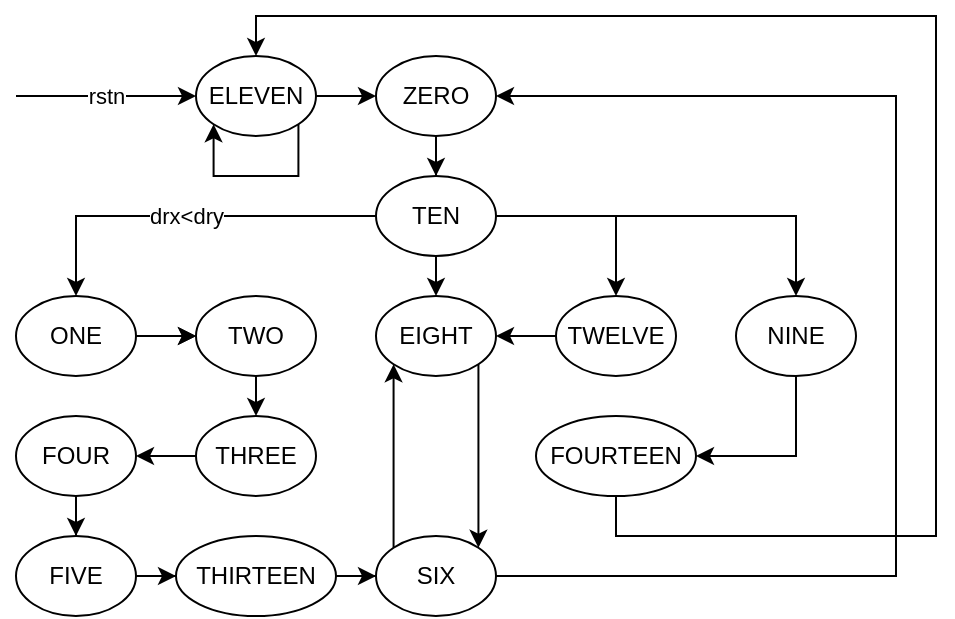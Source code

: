 <mxfile version="20.5.1" type="github"><diagram id="ksh-pp0v2cpnR2chbK7a" name="第 1 页"><mxGraphModel dx="1102" dy="706" grid="1" gridSize="10" guides="1" tooltips="1" connect="1" arrows="1" fold="1" page="1" pageScale="1" pageWidth="827" pageHeight="1169" math="0" shadow="0"><root><mxCell id="0"/><mxCell id="1" parent="0"/><mxCell id="XgorDuyv0Z5RKWawABNv-10" value="" style="edgeStyle=orthogonalEdgeStyle;rounded=0;orthogonalLoop=1;jettySize=auto;html=1;" parent="1" source="XgorDuyv0Z5RKWawABNv-4" target="XgorDuyv0Z5RKWawABNv-9" edge="1"><mxGeometry relative="1" as="geometry"/></mxCell><mxCell id="XgorDuyv0Z5RKWawABNv-4" value="ZERO" style="ellipse;whiteSpace=wrap;html=1;" parent="1" vertex="1"><mxGeometry x="380" y="160" width="60" height="40" as="geometry"/></mxCell><mxCell id="XgorDuyv0Z5RKWawABNv-12" value="drx&amp;lt;dry" style="edgeStyle=orthogonalEdgeStyle;rounded=0;orthogonalLoop=1;jettySize=auto;html=1;" parent="1" source="XgorDuyv0Z5RKWawABNv-9" target="XgorDuyv0Z5RKWawABNv-11" edge="1"><mxGeometry relative="1" as="geometry"/></mxCell><mxCell id="XgorDuyv0Z5RKWawABNv-15" value="" style="edgeStyle=orthogonalEdgeStyle;rounded=0;orthogonalLoop=1;jettySize=auto;html=1;" parent="1" source="XgorDuyv0Z5RKWawABNv-9" target="XgorDuyv0Z5RKWawABNv-14" edge="1"><mxGeometry relative="1" as="geometry"><Array as="points"><mxPoint x="410" y="220"/></Array></mxGeometry></mxCell><mxCell id="XgorDuyv0Z5RKWawABNv-44" value="" style="edgeStyle=orthogonalEdgeStyle;rounded=0;orthogonalLoop=1;jettySize=auto;html=1;" parent="1" source="XgorDuyv0Z5RKWawABNv-9" target="XgorDuyv0Z5RKWawABNv-43" edge="1"><mxGeometry relative="1" as="geometry"/></mxCell><mxCell id="XgorDuyv0Z5RKWawABNv-47" style="edgeStyle=orthogonalEdgeStyle;rounded=0;orthogonalLoop=1;jettySize=auto;html=1;" parent="1" source="XgorDuyv0Z5RKWawABNv-9" target="XgorDuyv0Z5RKWawABNv-37" edge="1"><mxGeometry relative="1" as="geometry"><Array as="points"><mxPoint x="590" y="240"/></Array></mxGeometry></mxCell><mxCell id="XgorDuyv0Z5RKWawABNv-9" value="TEN" style="ellipse;whiteSpace=wrap;html=1;" parent="1" vertex="1"><mxGeometry x="380" y="220" width="60" height="40" as="geometry"/></mxCell><mxCell id="XgorDuyv0Z5RKWawABNv-23" value="" style="edgeStyle=orthogonalEdgeStyle;rounded=0;orthogonalLoop=1;jettySize=auto;html=1;" parent="1" source="XgorDuyv0Z5RKWawABNv-11" target="XgorDuyv0Z5RKWawABNv-22" edge="1"><mxGeometry relative="1" as="geometry"/></mxCell><mxCell id="XgorDuyv0Z5RKWawABNv-35" value="" style="edgeStyle=orthogonalEdgeStyle;rounded=0;orthogonalLoop=1;jettySize=auto;html=1;" parent="1" source="XgorDuyv0Z5RKWawABNv-11" target="XgorDuyv0Z5RKWawABNv-22" edge="1"><mxGeometry relative="1" as="geometry"/></mxCell><mxCell id="XgorDuyv0Z5RKWawABNv-11" value="ONE" style="ellipse;whiteSpace=wrap;html=1;" parent="1" vertex="1"><mxGeometry x="200" y="280" width="60" height="40" as="geometry"/></mxCell><mxCell id="XgorDuyv0Z5RKWawABNv-54" style="edgeStyle=orthogonalEdgeStyle;rounded=0;orthogonalLoop=1;jettySize=auto;html=1;exitX=1;exitY=1;exitDx=0;exitDy=0;entryX=1;entryY=0;entryDx=0;entryDy=0;" parent="1" source="XgorDuyv0Z5RKWawABNv-14" target="XgorDuyv0Z5RKWawABNv-32" edge="1"><mxGeometry relative="1" as="geometry"/></mxCell><mxCell id="XgorDuyv0Z5RKWawABNv-14" value="EIGHT" style="ellipse;whiteSpace=wrap;html=1;" parent="1" vertex="1"><mxGeometry x="380" y="280" width="60" height="40" as="geometry"/></mxCell><mxCell id="XgorDuyv0Z5RKWawABNv-21" style="edgeStyle=orthogonalEdgeStyle;rounded=0;orthogonalLoop=1;jettySize=auto;html=1;" parent="1" source="XgorDuyv0Z5RKWawABNv-20" target="XgorDuyv0Z5RKWawABNv-4" edge="1"><mxGeometry relative="1" as="geometry"/></mxCell><mxCell id="XgorDuyv0Z5RKWawABNv-20" value="ELEVEN" style="ellipse;whiteSpace=wrap;html=1;" parent="1" vertex="1"><mxGeometry x="290" y="160" width="60" height="40" as="geometry"/></mxCell><mxCell id="XgorDuyv0Z5RKWawABNv-25" value="" style="edgeStyle=orthogonalEdgeStyle;rounded=0;orthogonalLoop=1;jettySize=auto;html=1;" parent="1" source="XgorDuyv0Z5RKWawABNv-22" target="XgorDuyv0Z5RKWawABNv-24" edge="1"><mxGeometry relative="1" as="geometry"><Array as="points"><mxPoint x="320" y="370"/></Array></mxGeometry></mxCell><mxCell id="XgorDuyv0Z5RKWawABNv-22" value="TWO" style="ellipse;whiteSpace=wrap;html=1;" parent="1" vertex="1"><mxGeometry x="290" y="280" width="60" height="40" as="geometry"/></mxCell><mxCell id="XgorDuyv0Z5RKWawABNv-27" value="" style="edgeStyle=orthogonalEdgeStyle;rounded=0;orthogonalLoop=1;jettySize=auto;html=1;" parent="1" source="XgorDuyv0Z5RKWawABNv-24" target="XgorDuyv0Z5RKWawABNv-26" edge="1"><mxGeometry relative="1" as="geometry"/></mxCell><mxCell id="XgorDuyv0Z5RKWawABNv-24" value="THREE" style="ellipse;whiteSpace=wrap;html=1;" parent="1" vertex="1"><mxGeometry x="290" y="340" width="60" height="40" as="geometry"/></mxCell><mxCell id="XgorDuyv0Z5RKWawABNv-29" value="" style="edgeStyle=orthogonalEdgeStyle;rounded=0;orthogonalLoop=1;jettySize=auto;html=1;" parent="1" source="XgorDuyv0Z5RKWawABNv-26" target="XgorDuyv0Z5RKWawABNv-28" edge="1"><mxGeometry relative="1" as="geometry"/></mxCell><mxCell id="XgorDuyv0Z5RKWawABNv-26" value="FOUR" style="ellipse;whiteSpace=wrap;html=1;" parent="1" vertex="1"><mxGeometry x="200" y="340" width="60" height="40" as="geometry"/></mxCell><mxCell id="XgorDuyv0Z5RKWawABNv-31" value="" style="edgeStyle=orthogonalEdgeStyle;rounded=0;orthogonalLoop=1;jettySize=auto;html=1;" parent="1" source="XgorDuyv0Z5RKWawABNv-28" target="XgorDuyv0Z5RKWawABNv-30" edge="1"><mxGeometry relative="1" as="geometry"/></mxCell><mxCell id="XgorDuyv0Z5RKWawABNv-28" value="FIVE" style="ellipse;whiteSpace=wrap;html=1;" parent="1" vertex="1"><mxGeometry x="200" y="400" width="60" height="40" as="geometry"/></mxCell><mxCell id="XgorDuyv0Z5RKWawABNv-33" value="" style="edgeStyle=orthogonalEdgeStyle;rounded=0;orthogonalLoop=1;jettySize=auto;html=1;" parent="1" source="XgorDuyv0Z5RKWawABNv-30" target="XgorDuyv0Z5RKWawABNv-32" edge="1"><mxGeometry relative="1" as="geometry"><Array as="points"/></mxGeometry></mxCell><mxCell id="XgorDuyv0Z5RKWawABNv-30" value="THIRTEEN" style="ellipse;whiteSpace=wrap;html=1;" parent="1" vertex="1"><mxGeometry x="280" y="400" width="80" height="40" as="geometry"/></mxCell><mxCell id="XgorDuyv0Z5RKWawABNv-50" style="edgeStyle=orthogonalEdgeStyle;rounded=0;orthogonalLoop=1;jettySize=auto;html=1;exitX=1;exitY=0.5;exitDx=0;exitDy=0;entryX=1;entryY=0.5;entryDx=0;entryDy=0;" parent="1" source="XgorDuyv0Z5RKWawABNv-32" target="XgorDuyv0Z5RKWawABNv-4" edge="1"><mxGeometry relative="1" as="geometry"><Array as="points"><mxPoint x="640" y="420"/><mxPoint x="640" y="180"/></Array></mxGeometry></mxCell><mxCell id="XgorDuyv0Z5RKWawABNv-53" style="edgeStyle=orthogonalEdgeStyle;rounded=0;orthogonalLoop=1;jettySize=auto;html=1;entryX=0;entryY=1;entryDx=0;entryDy=0;exitX=0;exitY=0;exitDx=0;exitDy=0;" parent="1" source="XgorDuyv0Z5RKWawABNv-32" target="XgorDuyv0Z5RKWawABNv-14" edge="1"><mxGeometry relative="1" as="geometry"><mxPoint x="370" y="370" as="sourcePoint"/></mxGeometry></mxCell><mxCell id="XgorDuyv0Z5RKWawABNv-32" value="SIX" style="ellipse;whiteSpace=wrap;html=1;" parent="1" vertex="1"><mxGeometry x="380" y="400" width="60" height="40" as="geometry"/></mxCell><mxCell id="XgorDuyv0Z5RKWawABNv-41" value="" style="edgeStyle=orthogonalEdgeStyle;rounded=0;orthogonalLoop=1;jettySize=auto;html=1;" parent="1" source="XgorDuyv0Z5RKWawABNv-37" target="XgorDuyv0Z5RKWawABNv-40" edge="1"><mxGeometry relative="1" as="geometry"><mxPoint x="690" y="340" as="targetPoint"/><Array as="points"><mxPoint x="590" y="360"/></Array></mxGeometry></mxCell><mxCell id="XgorDuyv0Z5RKWawABNv-37" value="NINE" style="ellipse;whiteSpace=wrap;html=1;" parent="1" vertex="1"><mxGeometry x="560" y="280" width="60" height="40" as="geometry"/></mxCell><mxCell id="XgorDuyv0Z5RKWawABNv-42" style="edgeStyle=orthogonalEdgeStyle;rounded=0;orthogonalLoop=1;jettySize=auto;html=1;" parent="1" source="XgorDuyv0Z5RKWawABNv-40" target="XgorDuyv0Z5RKWawABNv-20" edge="1"><mxGeometry relative="1" as="geometry"><mxPoint x="550" y="430" as="sourcePoint"/><mxPoint x="420" y="100" as="targetPoint"/><Array as="points"><mxPoint x="500" y="400"/><mxPoint x="660" y="400"/><mxPoint x="660" y="140"/><mxPoint x="320" y="140"/></Array></mxGeometry></mxCell><mxCell id="XgorDuyv0Z5RKWawABNv-45" style="edgeStyle=orthogonalEdgeStyle;rounded=0;orthogonalLoop=1;jettySize=auto;html=1;" parent="1" source="XgorDuyv0Z5RKWawABNv-43" target="XgorDuyv0Z5RKWawABNv-14" edge="1"><mxGeometry relative="1" as="geometry"/></mxCell><mxCell id="XgorDuyv0Z5RKWawABNv-43" value="TWELVE" style="ellipse;whiteSpace=wrap;html=1;" parent="1" vertex="1"><mxGeometry x="470" y="280" width="60" height="40" as="geometry"/></mxCell><mxCell id="XgorDuyv0Z5RKWawABNv-40" value="FOURTEEN" style="ellipse;whiteSpace=wrap;html=1;" parent="1" vertex="1"><mxGeometry x="460" y="340" width="80" height="40" as="geometry"/></mxCell><mxCell id="XgorDuyv0Z5RKWawABNv-51" value="rstn" style="endArrow=classic;html=1;rounded=0;" parent="1" edge="1"><mxGeometry width="50" height="50" relative="1" as="geometry"><mxPoint x="200" y="180" as="sourcePoint"/><mxPoint x="290" y="180" as="targetPoint"/></mxGeometry></mxCell><mxCell id="XgorDuyv0Z5RKWawABNv-55" style="edgeStyle=orthogonalEdgeStyle;rounded=0;orthogonalLoop=1;jettySize=auto;html=1;exitX=1;exitY=1;exitDx=0;exitDy=0;entryX=0;entryY=1;entryDx=0;entryDy=0;" parent="1" source="XgorDuyv0Z5RKWawABNv-20" target="XgorDuyv0Z5RKWawABNv-20" edge="1"><mxGeometry relative="1" as="geometry"><Array as="points"><mxPoint x="341" y="220"/><mxPoint x="299" y="220"/></Array></mxGeometry></mxCell></root></mxGraphModel></diagram></mxfile>
